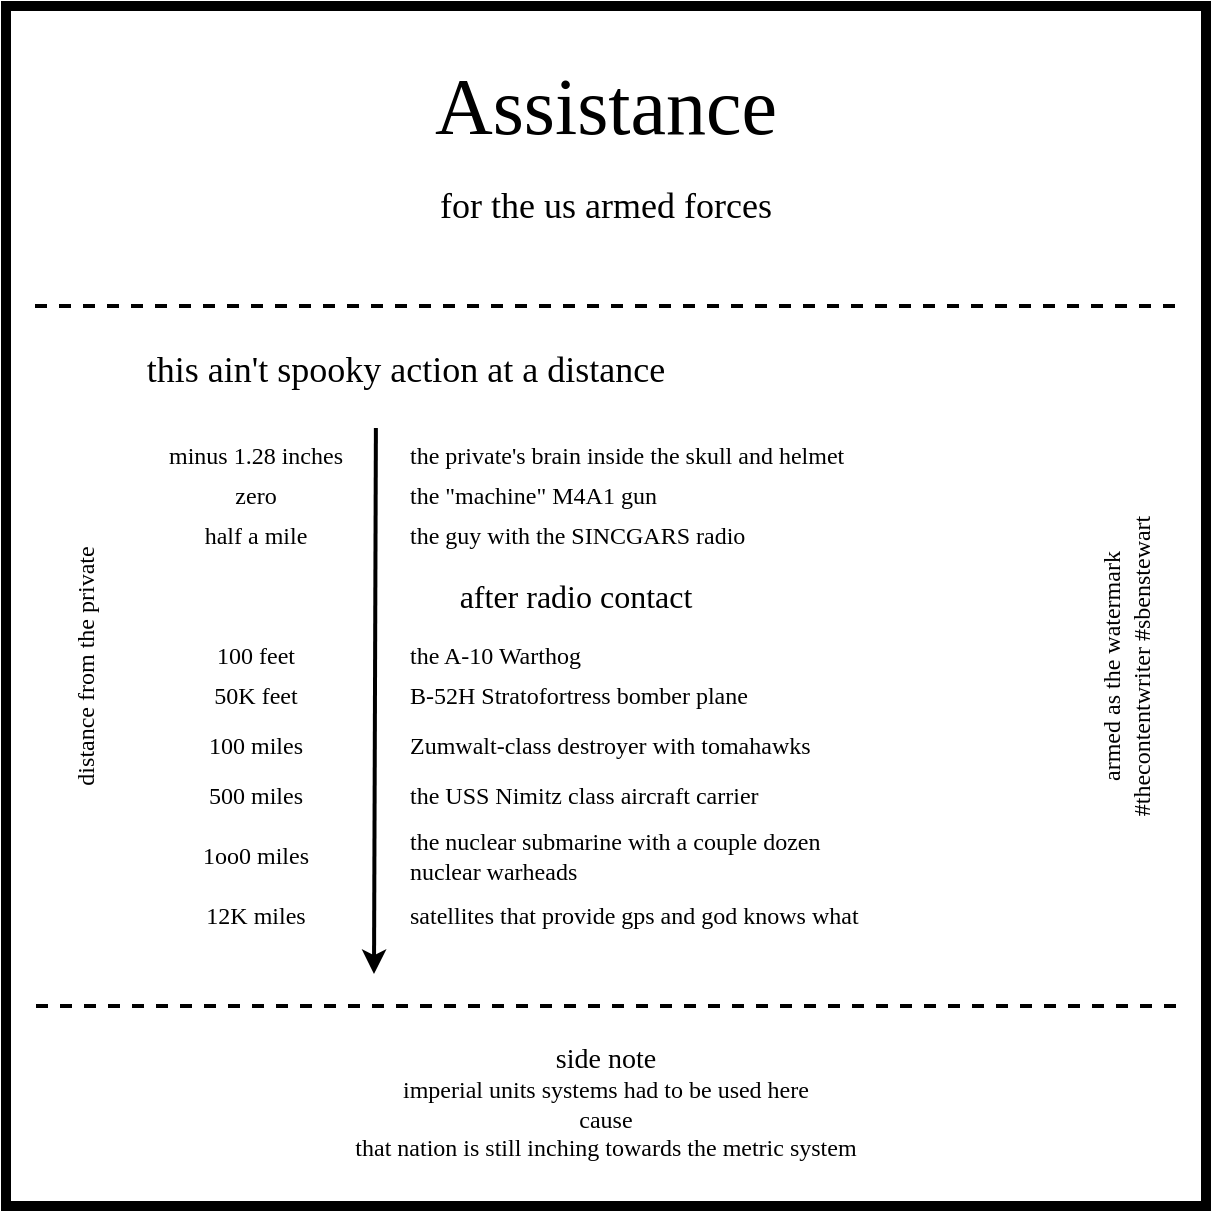 <mxfile version="12.3.3" type="device" pages="1"><diagram id="dX7Dphyso45SB9-RoEhv" name="Page-1"><mxGraphModel dx="742" dy="491" grid="1" gridSize="10" guides="1" tooltips="1" connect="1" arrows="1" fold="1" page="1" pageScale="1" pageWidth="827" pageHeight="1169" math="0" shadow="0"><root><mxCell id="0"/><mxCell id="1" parent="0"/><mxCell id="nfxZPmU7g6QgWNAvG-ER-2" value="" style="whiteSpace=wrap;html=1;aspect=fixed;strokeWidth=5;" parent="1" vertex="1"><mxGeometry x="210" y="90" width="600" height="600" as="geometry"/></mxCell><mxCell id="8b6ggLF4gSHIukh4vJdm-18" value="&lt;font face=&quot;xkcd&quot;&gt;&lt;span style=&quot;font-size: 40px&quot;&gt;Assistance&lt;/span&gt;&lt;br&gt;&lt;/font&gt;" style="text;html=1;strokeColor=none;fillColor=none;align=center;verticalAlign=middle;whiteSpace=wrap;rounded=0;" parent="1" vertex="1"><mxGeometry x="300" y="130" width="420" height="20" as="geometry"/></mxCell><mxCell id="8b6ggLF4gSHIukh4vJdm-24" value="&lt;span style=&quot;font-family: &amp;#34;xkcd&amp;#34; ; font-size: 18px&quot;&gt;for the us armed forces&lt;/span&gt;&lt;font face=&quot;xkcd&quot;&gt;&lt;br&gt;&lt;/font&gt;" style="text;html=1;strokeColor=none;fillColor=none;align=center;verticalAlign=middle;whiteSpace=wrap;rounded=0;" parent="1" vertex="1"><mxGeometry x="270" y="180" width="480" height="20" as="geometry"/></mxCell><mxCell id="8b6ggLF4gSHIukh4vJdm-30" value="" style="endArrow=none;dashed=1;html=1;strokeWidth=2;" parent="1" edge="1"><mxGeometry width="50" height="50" relative="1" as="geometry"><mxPoint x="794.5" y="240" as="sourcePoint"/><mxPoint x="219.5" y="240" as="targetPoint"/></mxGeometry></mxCell><mxCell id="k-dpR7HA_-HZ3Fbqk2lw-16" value="" style="endArrow=none;dashed=1;html=1;strokeWidth=2;" parent="1" edge="1"><mxGeometry width="50" height="50" relative="1" as="geometry"><mxPoint x="795" y="590" as="sourcePoint"/><mxPoint x="220" y="590" as="targetPoint"/></mxGeometry></mxCell><mxCell id="k-dpR7HA_-HZ3Fbqk2lw-17" value="&lt;font face=&quot;xkcd&quot;&gt;&lt;span style=&quot;font-size: 14px&quot;&gt;side note&lt;/span&gt;&lt;br&gt;imperial units systems had to be used here&lt;br&gt;cause&lt;br&gt;that nation is still inching towards the metric system&lt;br&gt;&lt;/font&gt;" style="text;html=1;strokeColor=none;fillColor=none;align=center;verticalAlign=middle;whiteSpace=wrap;rounded=0;" parent="1" vertex="1"><mxGeometry x="280" y="608" width="460" height="60" as="geometry"/></mxCell><mxCell id="euaHSMH8fYii958cPEId-22" style="edgeStyle=orthogonalEdgeStyle;rounded=0;orthogonalLoop=1;jettySize=auto;html=1;exitX=0.5;exitY=1;exitDx=0;exitDy=0;strokeWidth=2;" parent="1" edge="1"><mxGeometry relative="1" as="geometry"><mxPoint x="661" y="451" as="sourcePoint"/><mxPoint x="661" y="451" as="targetPoint"/></mxGeometry></mxCell><mxCell id="pKVuHFSoDqtFi99w7tCS-1" value="&lt;font face=&quot;xkcd&quot;&gt;&lt;span style=&quot;font-size: 18px&quot;&gt;this ain't&amp;nbsp;&lt;/span&gt;&lt;span style=&quot;font-size: 18px&quot;&gt;spooky action at a distance&lt;/span&gt;&lt;br&gt;&lt;/font&gt;" style="text;html=1;strokeColor=none;fillColor=none;align=center;verticalAlign=middle;whiteSpace=wrap;rounded=0;" parent="1" vertex="1"><mxGeometry x="235" y="262" width="350" height="20" as="geometry"/></mxCell><mxCell id="pKVuHFSoDqtFi99w7tCS-15" value="&lt;font face=&quot;xkcd&quot;&gt;&lt;font style=&quot;font-size: 12px&quot;&gt;armed as the watermark&lt;/font&gt;&lt;br&gt;#thecontentwriter #sbenstewart&lt;br&gt;&lt;/font&gt;" style="text;html=1;strokeColor=none;fillColor=none;align=center;verticalAlign=middle;whiteSpace=wrap;rounded=0;rotation=-90;" parent="1" vertex="1"><mxGeometry x="650" y="410" width="240" height="20" as="geometry"/></mxCell><mxCell id="sxYKWXgekJmox2ft_d8q-2" value="distance from the private" style="text;html=1;strokeColor=none;fillColor=none;align=center;verticalAlign=middle;whiteSpace=wrap;rounded=0;fontFamily=xkcd;rotation=-90;" parent="1" vertex="1"><mxGeometry x="140" y="410" width="220" height="20" as="geometry"/></mxCell><mxCell id="FCYMQkr_S_d5USawZ9sy-1" value="" style="endArrow=classic;html=1;strokeWidth=2;exitX=1.045;exitY=-0.2;exitDx=0;exitDy=0;exitPerimeter=0;" edge="1" parent="1" source="FCYMQkr_S_d5USawZ9sy-2"><mxGeometry width="50" height="50" relative="1" as="geometry"><mxPoint x="394" y="286" as="sourcePoint"/><mxPoint x="394" y="574" as="targetPoint"/></mxGeometry></mxCell><mxCell id="FCYMQkr_S_d5USawZ9sy-2" value="minus 1.28 inches" style="text;html=1;strokeColor=none;fillColor=none;align=center;verticalAlign=middle;whiteSpace=wrap;rounded=0;fontFamily=xkcd;rotation=0;" vertex="1" parent="1"><mxGeometry x="280" y="305" width="110" height="20" as="geometry"/></mxCell><mxCell id="FCYMQkr_S_d5USawZ9sy-3" value="the private's brain inside the skull and helmet" style="text;html=1;strokeColor=none;fillColor=none;align=left;verticalAlign=middle;whiteSpace=wrap;rounded=0;fontFamily=xkcd;rotation=0;" vertex="1" parent="1"><mxGeometry x="410" y="305" width="320" height="20" as="geometry"/></mxCell><mxCell id="FCYMQkr_S_d5USawZ9sy-4" value="zero" style="text;html=1;strokeColor=none;fillColor=none;align=center;verticalAlign=middle;whiteSpace=wrap;rounded=0;fontFamily=xkcd;rotation=0;" vertex="1" parent="1"><mxGeometry x="280" y="325" width="110" height="20" as="geometry"/></mxCell><mxCell id="FCYMQkr_S_d5USawZ9sy-5" value="the &quot;machine&quot; M4A1 gun" style="text;html=1;strokeColor=none;fillColor=none;align=left;verticalAlign=middle;whiteSpace=wrap;rounded=0;fontFamily=xkcd;rotation=0;" vertex="1" parent="1"><mxGeometry x="410" y="325" width="320" height="20" as="geometry"/></mxCell><mxCell id="FCYMQkr_S_d5USawZ9sy-6" value="half a mile" style="text;html=1;strokeColor=none;fillColor=none;align=center;verticalAlign=middle;whiteSpace=wrap;rounded=0;fontFamily=xkcd;rotation=0;" vertex="1" parent="1"><mxGeometry x="280" y="345" width="110" height="20" as="geometry"/></mxCell><mxCell id="FCYMQkr_S_d5USawZ9sy-7" value="the guy with the SINCGARS radio" style="text;html=1;strokeColor=none;fillColor=none;align=left;verticalAlign=middle;whiteSpace=wrap;rounded=0;fontFamily=xkcd;rotation=0;" vertex="1" parent="1"><mxGeometry x="410" y="345" width="320" height="20" as="geometry"/></mxCell><mxCell id="FCYMQkr_S_d5USawZ9sy-11" value="100 feet" style="text;html=1;strokeColor=none;fillColor=none;align=center;verticalAlign=middle;whiteSpace=wrap;rounded=0;fontFamily=xkcd;rotation=0;" vertex="1" parent="1"><mxGeometry x="280" y="405" width="110" height="20" as="geometry"/></mxCell><mxCell id="FCYMQkr_S_d5USawZ9sy-12" value="the A-10 Warthog" style="text;html=1;strokeColor=none;fillColor=none;align=left;verticalAlign=middle;whiteSpace=wrap;rounded=0;fontFamily=xkcd;rotation=0;" vertex="1" parent="1"><mxGeometry x="410" y="405" width="320" height="20" as="geometry"/></mxCell><mxCell id="FCYMQkr_S_d5USawZ9sy-13" value="&lt;font face=&quot;xkcd&quot;&gt;&lt;font style=&quot;font-size: 16px&quot;&gt;after radio contact&lt;/font&gt;&lt;br&gt;&lt;/font&gt;" style="text;html=1;strokeColor=none;fillColor=none;align=center;verticalAlign=middle;whiteSpace=wrap;rounded=0;" vertex="1" parent="1"><mxGeometry x="380" y="375" width="230" height="20" as="geometry"/></mxCell><mxCell id="FCYMQkr_S_d5USawZ9sy-14" value="50K feet" style="text;html=1;strokeColor=none;fillColor=none;align=center;verticalAlign=middle;whiteSpace=wrap;rounded=0;fontFamily=xkcd;rotation=0;" vertex="1" parent="1"><mxGeometry x="280" y="425" width="110" height="20" as="geometry"/></mxCell><mxCell id="FCYMQkr_S_d5USawZ9sy-15" value="B-52H Stratofortress bomber plane" style="text;html=1;strokeColor=none;fillColor=none;align=left;verticalAlign=middle;whiteSpace=wrap;rounded=0;fontFamily=xkcd;rotation=0;" vertex="1" parent="1"><mxGeometry x="410" y="425" width="320" height="20" as="geometry"/></mxCell><mxCell id="FCYMQkr_S_d5USawZ9sy-18" value="500 miles" style="text;html=1;strokeColor=none;fillColor=none;align=center;verticalAlign=middle;whiteSpace=wrap;rounded=0;fontFamily=xkcd;rotation=0;" vertex="1" parent="1"><mxGeometry x="280" y="475" width="110" height="20" as="geometry"/></mxCell><mxCell id="FCYMQkr_S_d5USawZ9sy-19" value="the USS Nimitz class aircraft carrier&amp;nbsp;" style="text;html=1;strokeColor=none;fillColor=none;align=left;verticalAlign=middle;whiteSpace=wrap;rounded=0;fontFamily=xkcd;rotation=0;" vertex="1" parent="1"><mxGeometry x="410" y="475" width="320" height="20" as="geometry"/></mxCell><mxCell id="FCYMQkr_S_d5USawZ9sy-20" value="1oo0 miles" style="text;html=1;strokeColor=none;fillColor=none;align=center;verticalAlign=middle;whiteSpace=wrap;rounded=0;fontFamily=xkcd;rotation=0;" vertex="1" parent="1"><mxGeometry x="280" y="505" width="110" height="20" as="geometry"/></mxCell><mxCell id="FCYMQkr_S_d5USawZ9sy-21" value="the nuclear submarine with a couple dozen nuclear warheads" style="text;html=1;strokeColor=none;fillColor=none;align=left;verticalAlign=middle;whiteSpace=wrap;rounded=0;fontFamily=xkcd;rotation=0;" vertex="1" parent="1"><mxGeometry x="410" y="505" width="230" height="20" as="geometry"/></mxCell><mxCell id="FCYMQkr_S_d5USawZ9sy-22" value="100 miles" style="text;html=1;strokeColor=none;fillColor=none;align=center;verticalAlign=middle;whiteSpace=wrap;rounded=0;fontFamily=xkcd;rotation=0;" vertex="1" parent="1"><mxGeometry x="280" y="450" width="110" height="20" as="geometry"/></mxCell><mxCell id="FCYMQkr_S_d5USawZ9sy-23" value="Zumwalt-class destroyer with tomahawks" style="text;html=1;strokeColor=none;fillColor=none;align=left;verticalAlign=middle;whiteSpace=wrap;rounded=0;fontFamily=xkcd;rotation=0;" vertex="1" parent="1"><mxGeometry x="410" y="450" width="320" height="20" as="geometry"/></mxCell><mxCell id="FCYMQkr_S_d5USawZ9sy-24" value="12K miles" style="text;html=1;strokeColor=none;fillColor=none;align=center;verticalAlign=middle;whiteSpace=wrap;rounded=0;fontFamily=xkcd;rotation=0;" vertex="1" parent="1"><mxGeometry x="280" y="535" width="110" height="20" as="geometry"/></mxCell><mxCell id="FCYMQkr_S_d5USawZ9sy-25" value="satellites that provide gps and god knows what" style="text;html=1;strokeColor=none;fillColor=none;align=left;verticalAlign=middle;whiteSpace=wrap;rounded=0;fontFamily=xkcd;rotation=0;" vertex="1" parent="1"><mxGeometry x="410" y="535" width="310" height="20" as="geometry"/></mxCell></root></mxGraphModel></diagram></mxfile>